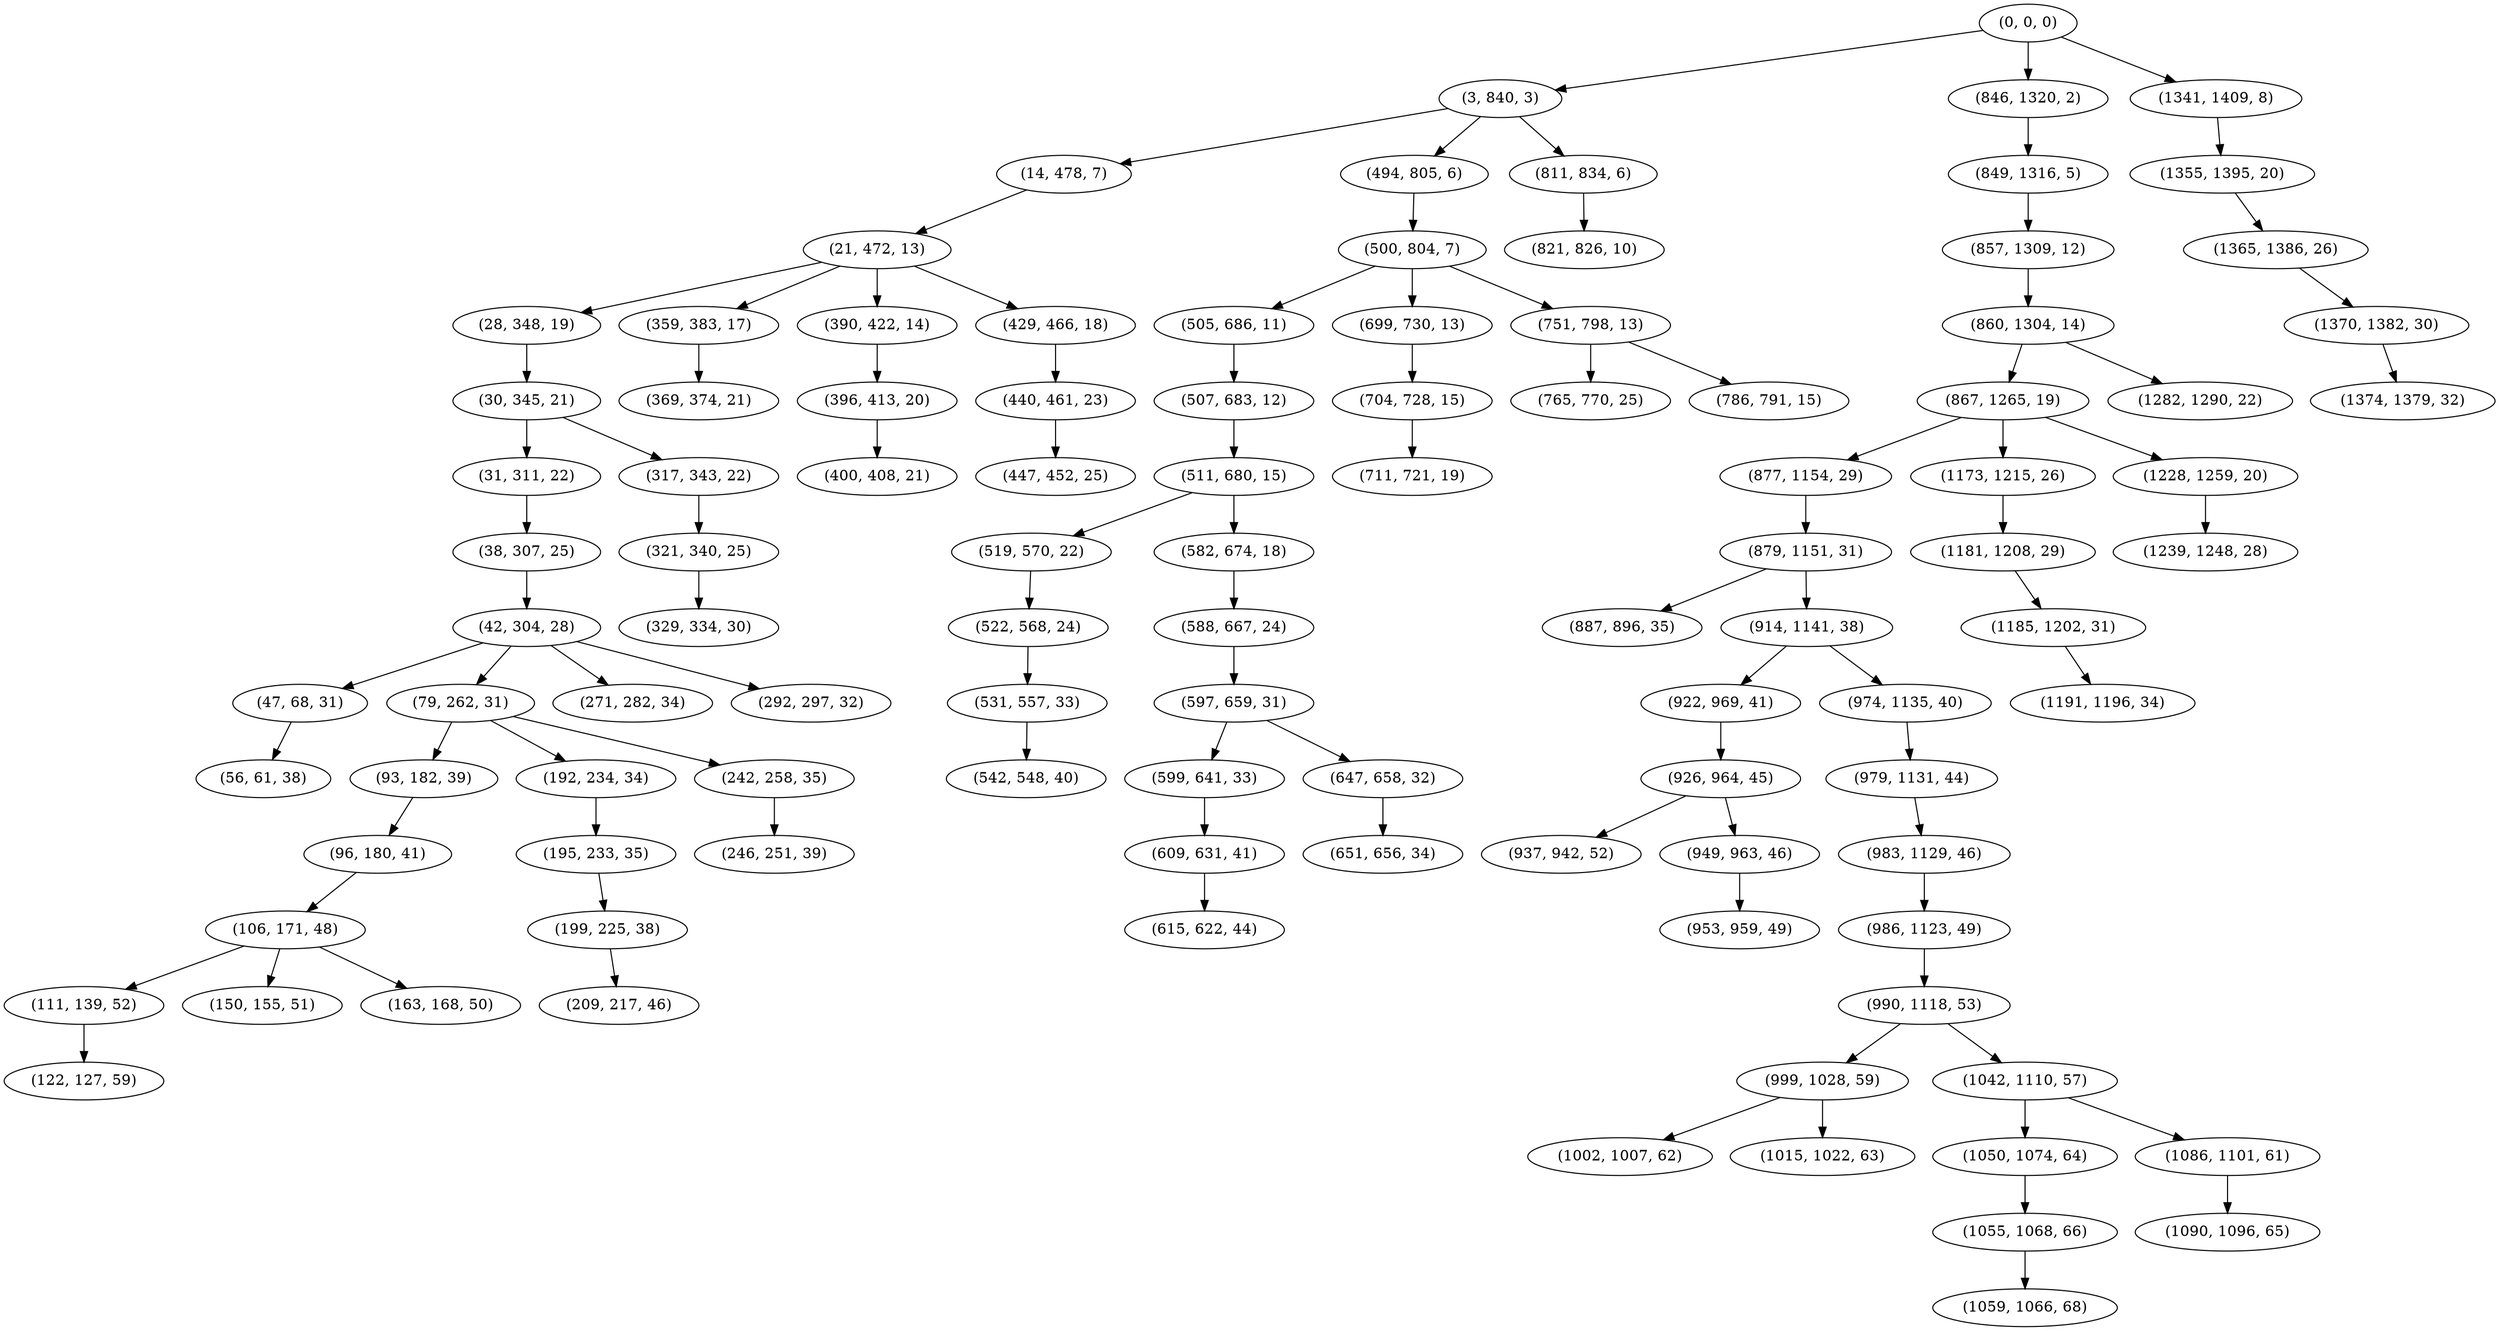digraph tree {
    "(0, 0, 0)";
    "(3, 840, 3)";
    "(14, 478, 7)";
    "(21, 472, 13)";
    "(28, 348, 19)";
    "(30, 345, 21)";
    "(31, 311, 22)";
    "(38, 307, 25)";
    "(42, 304, 28)";
    "(47, 68, 31)";
    "(56, 61, 38)";
    "(79, 262, 31)";
    "(93, 182, 39)";
    "(96, 180, 41)";
    "(106, 171, 48)";
    "(111, 139, 52)";
    "(122, 127, 59)";
    "(150, 155, 51)";
    "(163, 168, 50)";
    "(192, 234, 34)";
    "(195, 233, 35)";
    "(199, 225, 38)";
    "(209, 217, 46)";
    "(242, 258, 35)";
    "(246, 251, 39)";
    "(271, 282, 34)";
    "(292, 297, 32)";
    "(317, 343, 22)";
    "(321, 340, 25)";
    "(329, 334, 30)";
    "(359, 383, 17)";
    "(369, 374, 21)";
    "(390, 422, 14)";
    "(396, 413, 20)";
    "(400, 408, 21)";
    "(429, 466, 18)";
    "(440, 461, 23)";
    "(447, 452, 25)";
    "(494, 805, 6)";
    "(500, 804, 7)";
    "(505, 686, 11)";
    "(507, 683, 12)";
    "(511, 680, 15)";
    "(519, 570, 22)";
    "(522, 568, 24)";
    "(531, 557, 33)";
    "(542, 548, 40)";
    "(582, 674, 18)";
    "(588, 667, 24)";
    "(597, 659, 31)";
    "(599, 641, 33)";
    "(609, 631, 41)";
    "(615, 622, 44)";
    "(647, 658, 32)";
    "(651, 656, 34)";
    "(699, 730, 13)";
    "(704, 728, 15)";
    "(711, 721, 19)";
    "(751, 798, 13)";
    "(765, 770, 25)";
    "(786, 791, 15)";
    "(811, 834, 6)";
    "(821, 826, 10)";
    "(846, 1320, 2)";
    "(849, 1316, 5)";
    "(857, 1309, 12)";
    "(860, 1304, 14)";
    "(867, 1265, 19)";
    "(877, 1154, 29)";
    "(879, 1151, 31)";
    "(887, 896, 35)";
    "(914, 1141, 38)";
    "(922, 969, 41)";
    "(926, 964, 45)";
    "(937, 942, 52)";
    "(949, 963, 46)";
    "(953, 959, 49)";
    "(974, 1135, 40)";
    "(979, 1131, 44)";
    "(983, 1129, 46)";
    "(986, 1123, 49)";
    "(990, 1118, 53)";
    "(999, 1028, 59)";
    "(1002, 1007, 62)";
    "(1015, 1022, 63)";
    "(1042, 1110, 57)";
    "(1050, 1074, 64)";
    "(1055, 1068, 66)";
    "(1059, 1066, 68)";
    "(1086, 1101, 61)";
    "(1090, 1096, 65)";
    "(1173, 1215, 26)";
    "(1181, 1208, 29)";
    "(1185, 1202, 31)";
    "(1191, 1196, 34)";
    "(1228, 1259, 20)";
    "(1239, 1248, 28)";
    "(1282, 1290, 22)";
    "(1341, 1409, 8)";
    "(1355, 1395, 20)";
    "(1365, 1386, 26)";
    "(1370, 1382, 30)";
    "(1374, 1379, 32)";
    "(0, 0, 0)" -> "(3, 840, 3)";
    "(0, 0, 0)" -> "(846, 1320, 2)";
    "(0, 0, 0)" -> "(1341, 1409, 8)";
    "(3, 840, 3)" -> "(14, 478, 7)";
    "(3, 840, 3)" -> "(494, 805, 6)";
    "(3, 840, 3)" -> "(811, 834, 6)";
    "(14, 478, 7)" -> "(21, 472, 13)";
    "(21, 472, 13)" -> "(28, 348, 19)";
    "(21, 472, 13)" -> "(359, 383, 17)";
    "(21, 472, 13)" -> "(390, 422, 14)";
    "(21, 472, 13)" -> "(429, 466, 18)";
    "(28, 348, 19)" -> "(30, 345, 21)";
    "(30, 345, 21)" -> "(31, 311, 22)";
    "(30, 345, 21)" -> "(317, 343, 22)";
    "(31, 311, 22)" -> "(38, 307, 25)";
    "(38, 307, 25)" -> "(42, 304, 28)";
    "(42, 304, 28)" -> "(47, 68, 31)";
    "(42, 304, 28)" -> "(79, 262, 31)";
    "(42, 304, 28)" -> "(271, 282, 34)";
    "(42, 304, 28)" -> "(292, 297, 32)";
    "(47, 68, 31)" -> "(56, 61, 38)";
    "(79, 262, 31)" -> "(93, 182, 39)";
    "(79, 262, 31)" -> "(192, 234, 34)";
    "(79, 262, 31)" -> "(242, 258, 35)";
    "(93, 182, 39)" -> "(96, 180, 41)";
    "(96, 180, 41)" -> "(106, 171, 48)";
    "(106, 171, 48)" -> "(111, 139, 52)";
    "(106, 171, 48)" -> "(150, 155, 51)";
    "(106, 171, 48)" -> "(163, 168, 50)";
    "(111, 139, 52)" -> "(122, 127, 59)";
    "(192, 234, 34)" -> "(195, 233, 35)";
    "(195, 233, 35)" -> "(199, 225, 38)";
    "(199, 225, 38)" -> "(209, 217, 46)";
    "(242, 258, 35)" -> "(246, 251, 39)";
    "(317, 343, 22)" -> "(321, 340, 25)";
    "(321, 340, 25)" -> "(329, 334, 30)";
    "(359, 383, 17)" -> "(369, 374, 21)";
    "(390, 422, 14)" -> "(396, 413, 20)";
    "(396, 413, 20)" -> "(400, 408, 21)";
    "(429, 466, 18)" -> "(440, 461, 23)";
    "(440, 461, 23)" -> "(447, 452, 25)";
    "(494, 805, 6)" -> "(500, 804, 7)";
    "(500, 804, 7)" -> "(505, 686, 11)";
    "(500, 804, 7)" -> "(699, 730, 13)";
    "(500, 804, 7)" -> "(751, 798, 13)";
    "(505, 686, 11)" -> "(507, 683, 12)";
    "(507, 683, 12)" -> "(511, 680, 15)";
    "(511, 680, 15)" -> "(519, 570, 22)";
    "(511, 680, 15)" -> "(582, 674, 18)";
    "(519, 570, 22)" -> "(522, 568, 24)";
    "(522, 568, 24)" -> "(531, 557, 33)";
    "(531, 557, 33)" -> "(542, 548, 40)";
    "(582, 674, 18)" -> "(588, 667, 24)";
    "(588, 667, 24)" -> "(597, 659, 31)";
    "(597, 659, 31)" -> "(599, 641, 33)";
    "(597, 659, 31)" -> "(647, 658, 32)";
    "(599, 641, 33)" -> "(609, 631, 41)";
    "(609, 631, 41)" -> "(615, 622, 44)";
    "(647, 658, 32)" -> "(651, 656, 34)";
    "(699, 730, 13)" -> "(704, 728, 15)";
    "(704, 728, 15)" -> "(711, 721, 19)";
    "(751, 798, 13)" -> "(765, 770, 25)";
    "(751, 798, 13)" -> "(786, 791, 15)";
    "(811, 834, 6)" -> "(821, 826, 10)";
    "(846, 1320, 2)" -> "(849, 1316, 5)";
    "(849, 1316, 5)" -> "(857, 1309, 12)";
    "(857, 1309, 12)" -> "(860, 1304, 14)";
    "(860, 1304, 14)" -> "(867, 1265, 19)";
    "(860, 1304, 14)" -> "(1282, 1290, 22)";
    "(867, 1265, 19)" -> "(877, 1154, 29)";
    "(867, 1265, 19)" -> "(1173, 1215, 26)";
    "(867, 1265, 19)" -> "(1228, 1259, 20)";
    "(877, 1154, 29)" -> "(879, 1151, 31)";
    "(879, 1151, 31)" -> "(887, 896, 35)";
    "(879, 1151, 31)" -> "(914, 1141, 38)";
    "(914, 1141, 38)" -> "(922, 969, 41)";
    "(914, 1141, 38)" -> "(974, 1135, 40)";
    "(922, 969, 41)" -> "(926, 964, 45)";
    "(926, 964, 45)" -> "(937, 942, 52)";
    "(926, 964, 45)" -> "(949, 963, 46)";
    "(949, 963, 46)" -> "(953, 959, 49)";
    "(974, 1135, 40)" -> "(979, 1131, 44)";
    "(979, 1131, 44)" -> "(983, 1129, 46)";
    "(983, 1129, 46)" -> "(986, 1123, 49)";
    "(986, 1123, 49)" -> "(990, 1118, 53)";
    "(990, 1118, 53)" -> "(999, 1028, 59)";
    "(990, 1118, 53)" -> "(1042, 1110, 57)";
    "(999, 1028, 59)" -> "(1002, 1007, 62)";
    "(999, 1028, 59)" -> "(1015, 1022, 63)";
    "(1042, 1110, 57)" -> "(1050, 1074, 64)";
    "(1042, 1110, 57)" -> "(1086, 1101, 61)";
    "(1050, 1074, 64)" -> "(1055, 1068, 66)";
    "(1055, 1068, 66)" -> "(1059, 1066, 68)";
    "(1086, 1101, 61)" -> "(1090, 1096, 65)";
    "(1173, 1215, 26)" -> "(1181, 1208, 29)";
    "(1181, 1208, 29)" -> "(1185, 1202, 31)";
    "(1185, 1202, 31)" -> "(1191, 1196, 34)";
    "(1228, 1259, 20)" -> "(1239, 1248, 28)";
    "(1341, 1409, 8)" -> "(1355, 1395, 20)";
    "(1355, 1395, 20)" -> "(1365, 1386, 26)";
    "(1365, 1386, 26)" -> "(1370, 1382, 30)";
    "(1370, 1382, 30)" -> "(1374, 1379, 32)";
}

